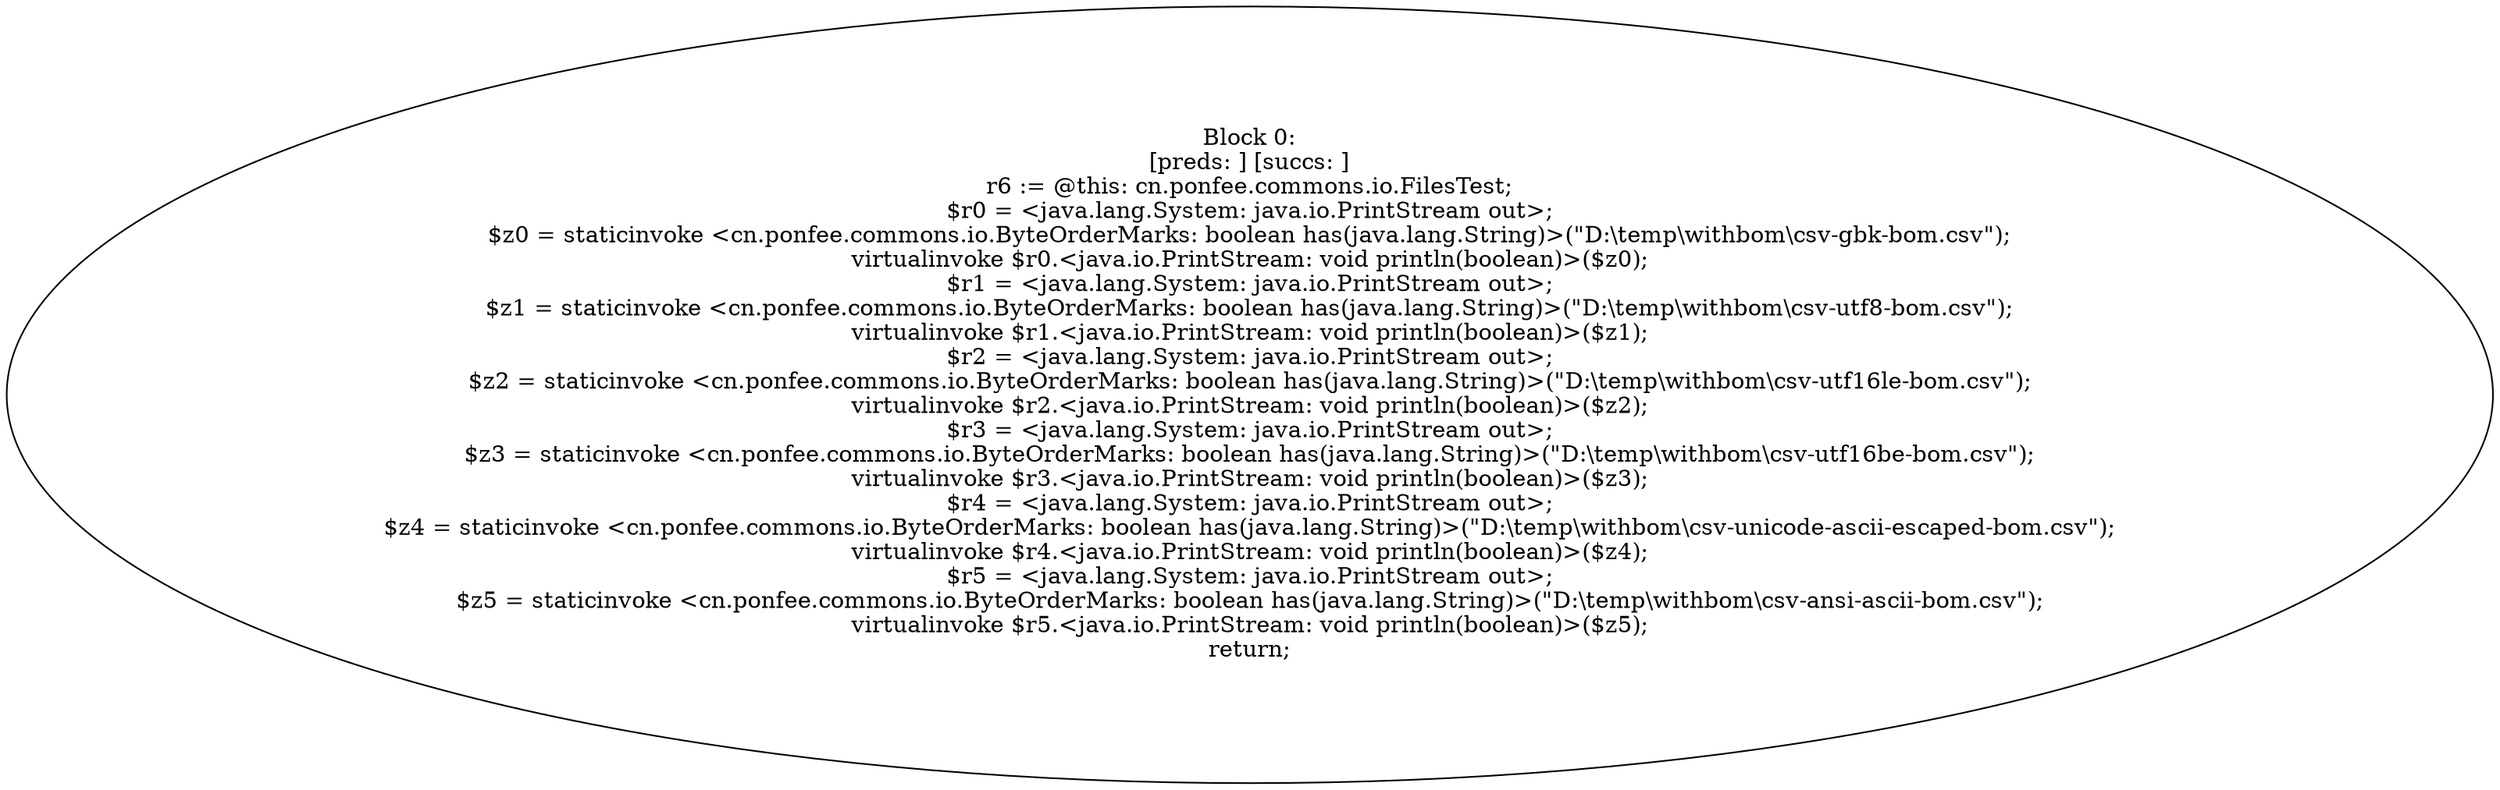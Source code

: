 digraph "unitGraph" {
    "Block 0:
[preds: ] [succs: ]
r6 := @this: cn.ponfee.commons.io.FilesTest;
$r0 = <java.lang.System: java.io.PrintStream out>;
$z0 = staticinvoke <cn.ponfee.commons.io.ByteOrderMarks: boolean has(java.lang.String)>(\"D:\\temp\\withbom\\csv-gbk-bom.csv\");
virtualinvoke $r0.<java.io.PrintStream: void println(boolean)>($z0);
$r1 = <java.lang.System: java.io.PrintStream out>;
$z1 = staticinvoke <cn.ponfee.commons.io.ByteOrderMarks: boolean has(java.lang.String)>(\"D:\\temp\\withbom\\csv-utf8-bom.csv\");
virtualinvoke $r1.<java.io.PrintStream: void println(boolean)>($z1);
$r2 = <java.lang.System: java.io.PrintStream out>;
$z2 = staticinvoke <cn.ponfee.commons.io.ByteOrderMarks: boolean has(java.lang.String)>(\"D:\\temp\\withbom\\csv-utf16le-bom.csv\");
virtualinvoke $r2.<java.io.PrintStream: void println(boolean)>($z2);
$r3 = <java.lang.System: java.io.PrintStream out>;
$z3 = staticinvoke <cn.ponfee.commons.io.ByteOrderMarks: boolean has(java.lang.String)>(\"D:\\temp\\withbom\\csv-utf16be-bom.csv\");
virtualinvoke $r3.<java.io.PrintStream: void println(boolean)>($z3);
$r4 = <java.lang.System: java.io.PrintStream out>;
$z4 = staticinvoke <cn.ponfee.commons.io.ByteOrderMarks: boolean has(java.lang.String)>(\"D:\\temp\\withbom\\csv-unicode-ascii-escaped-bom.csv\");
virtualinvoke $r4.<java.io.PrintStream: void println(boolean)>($z4);
$r5 = <java.lang.System: java.io.PrintStream out>;
$z5 = staticinvoke <cn.ponfee.commons.io.ByteOrderMarks: boolean has(java.lang.String)>(\"D:\\temp\\withbom\\csv-ansi-ascii-bom.csv\");
virtualinvoke $r5.<java.io.PrintStream: void println(boolean)>($z5);
return;
"
}
